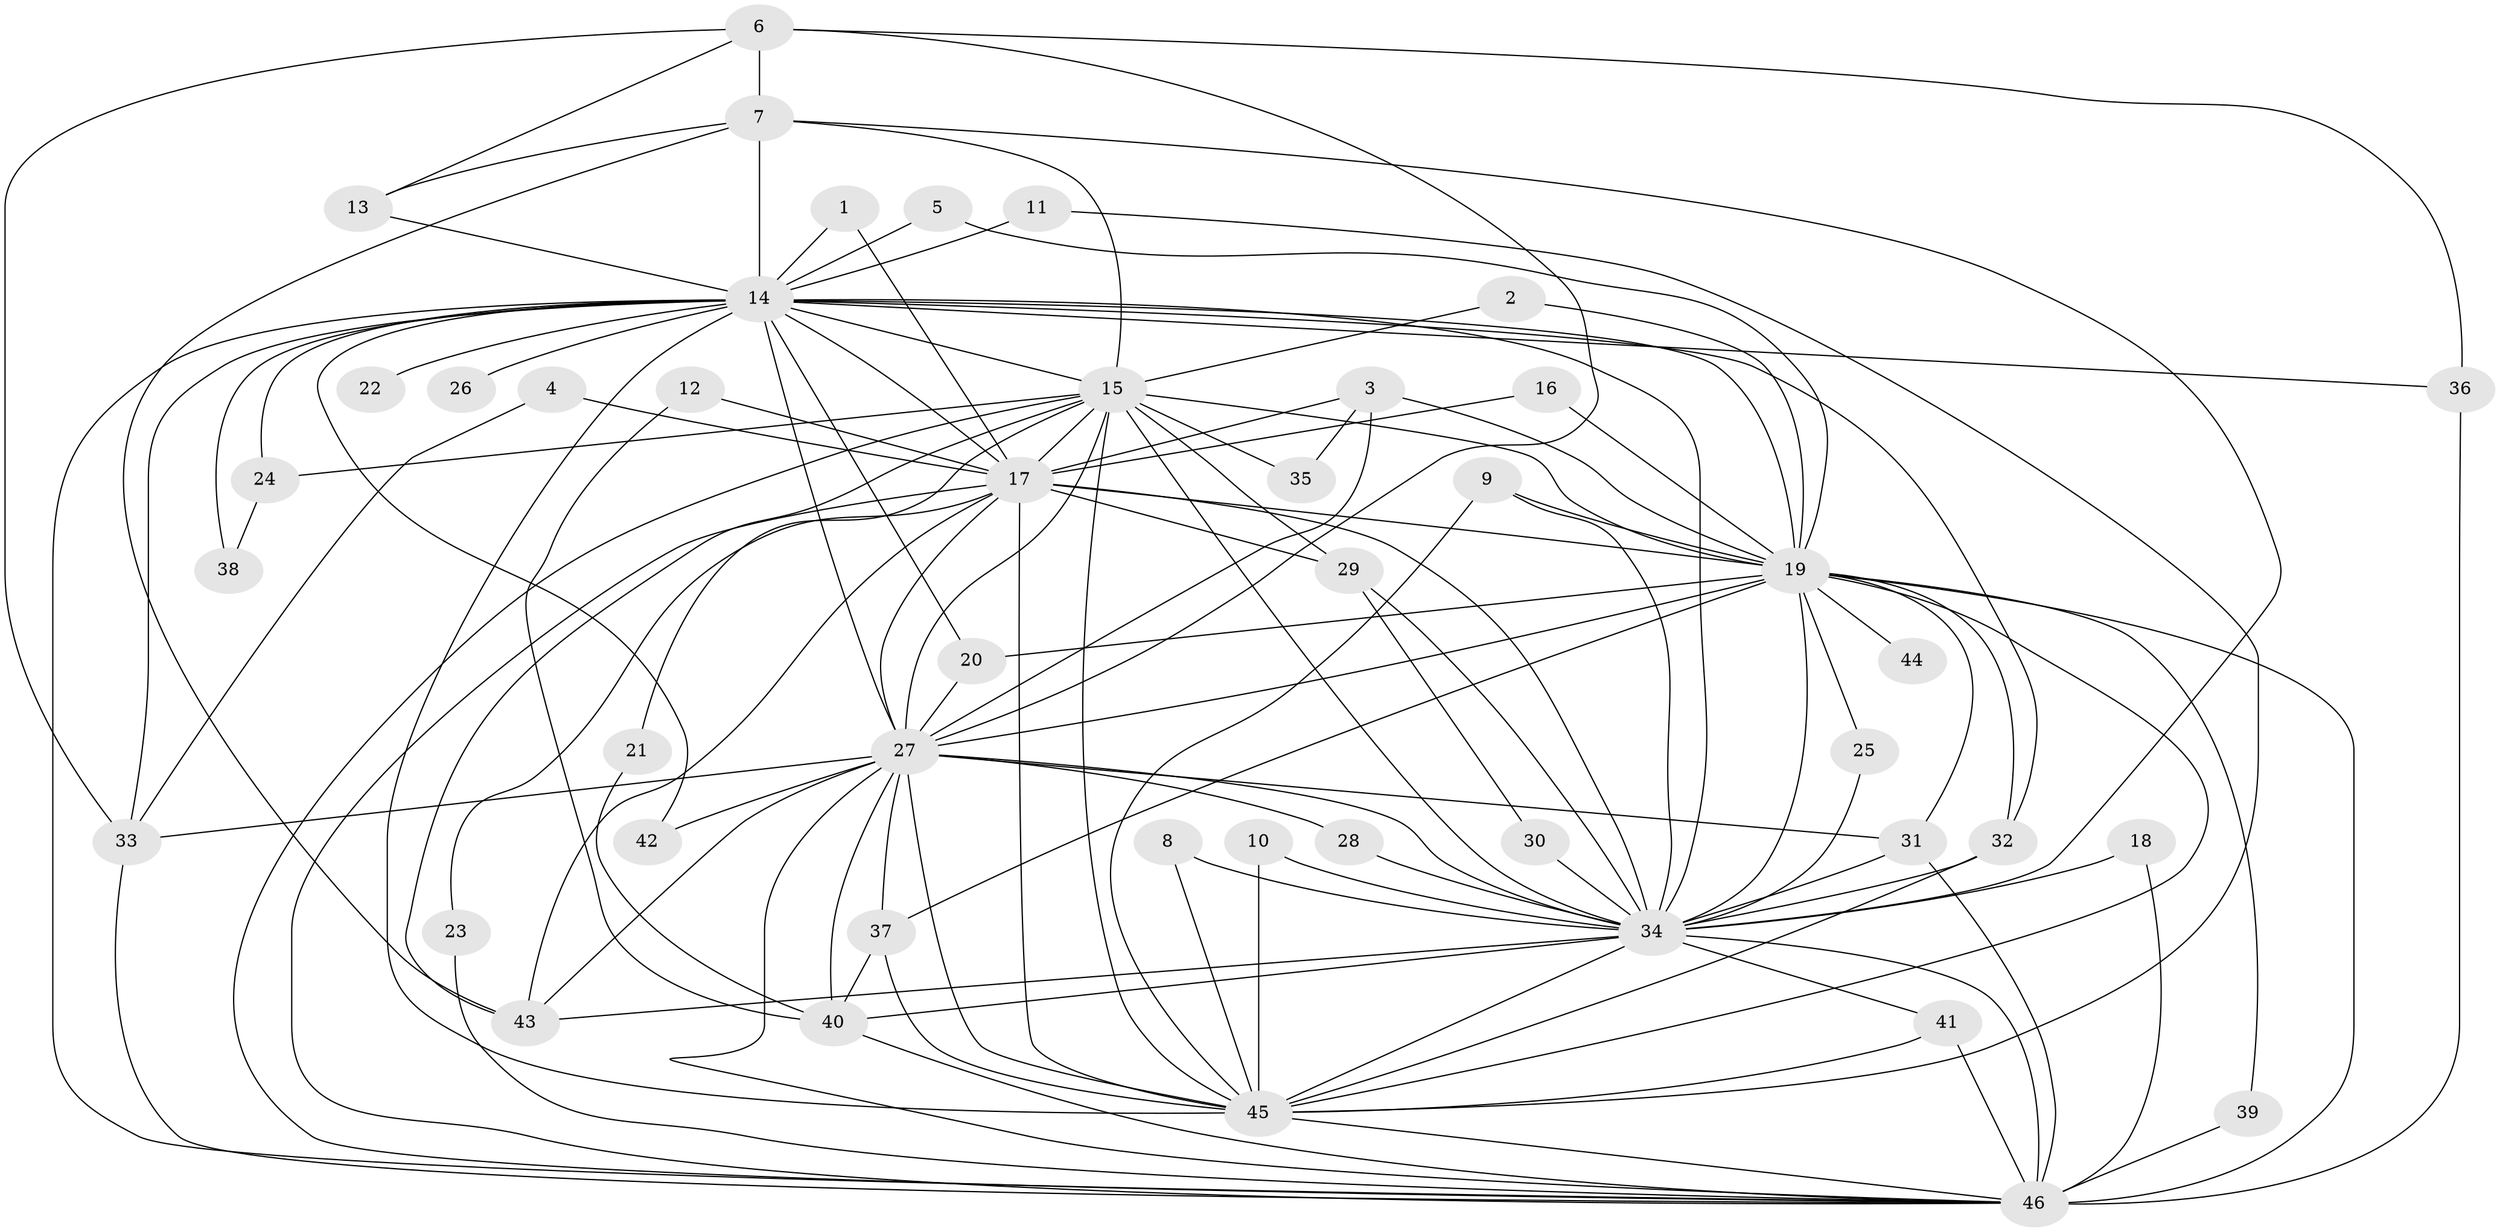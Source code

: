 // original degree distribution, {19: 0.01098901098901099, 17: 0.01098901098901099, 30: 0.01098901098901099, 20: 0.01098901098901099, 21: 0.02197802197802198, 18: 0.02197802197802198, 25: 0.01098901098901099, 13: 0.01098901098901099, 6: 0.03296703296703297, 2: 0.5604395604395604, 4: 0.07692307692307693, 3: 0.1978021978021978, 5: 0.02197802197802198}
// Generated by graph-tools (version 1.1) at 2025/49/03/09/25 03:49:41]
// undirected, 46 vertices, 121 edges
graph export_dot {
graph [start="1"]
  node [color=gray90,style=filled];
  1;
  2;
  3;
  4;
  5;
  6;
  7;
  8;
  9;
  10;
  11;
  12;
  13;
  14;
  15;
  16;
  17;
  18;
  19;
  20;
  21;
  22;
  23;
  24;
  25;
  26;
  27;
  28;
  29;
  30;
  31;
  32;
  33;
  34;
  35;
  36;
  37;
  38;
  39;
  40;
  41;
  42;
  43;
  44;
  45;
  46;
  1 -- 14 [weight=1.0];
  1 -- 17 [weight=1.0];
  2 -- 15 [weight=1.0];
  2 -- 19 [weight=1.0];
  3 -- 17 [weight=1.0];
  3 -- 19 [weight=2.0];
  3 -- 27 [weight=1.0];
  3 -- 35 [weight=1.0];
  4 -- 17 [weight=1.0];
  4 -- 33 [weight=1.0];
  5 -- 14 [weight=1.0];
  5 -- 19 [weight=1.0];
  6 -- 7 [weight=1.0];
  6 -- 13 [weight=1.0];
  6 -- 27 [weight=1.0];
  6 -- 33 [weight=1.0];
  6 -- 36 [weight=1.0];
  7 -- 13 [weight=1.0];
  7 -- 14 [weight=1.0];
  7 -- 15 [weight=1.0];
  7 -- 34 [weight=1.0];
  7 -- 43 [weight=1.0];
  8 -- 34 [weight=1.0];
  8 -- 45 [weight=1.0];
  9 -- 19 [weight=1.0];
  9 -- 34 [weight=1.0];
  9 -- 45 [weight=1.0];
  10 -- 34 [weight=1.0];
  10 -- 45 [weight=1.0];
  11 -- 14 [weight=1.0];
  11 -- 45 [weight=1.0];
  12 -- 17 [weight=1.0];
  12 -- 40 [weight=1.0];
  13 -- 14 [weight=1.0];
  14 -- 15 [weight=2.0];
  14 -- 17 [weight=1.0];
  14 -- 19 [weight=2.0];
  14 -- 20 [weight=1.0];
  14 -- 22 [weight=1.0];
  14 -- 24 [weight=2.0];
  14 -- 26 [weight=1.0];
  14 -- 27 [weight=2.0];
  14 -- 32 [weight=1.0];
  14 -- 33 [weight=2.0];
  14 -- 34 [weight=2.0];
  14 -- 36 [weight=1.0];
  14 -- 38 [weight=1.0];
  14 -- 42 [weight=1.0];
  14 -- 45 [weight=2.0];
  14 -- 46 [weight=1.0];
  15 -- 17 [weight=1.0];
  15 -- 19 [weight=2.0];
  15 -- 21 [weight=1.0];
  15 -- 24 [weight=1.0];
  15 -- 27 [weight=1.0];
  15 -- 29 [weight=1.0];
  15 -- 34 [weight=2.0];
  15 -- 35 [weight=1.0];
  15 -- 43 [weight=1.0];
  15 -- 45 [weight=2.0];
  15 -- 46 [weight=1.0];
  16 -- 17 [weight=1.0];
  16 -- 19 [weight=1.0];
  17 -- 19 [weight=2.0];
  17 -- 23 [weight=1.0];
  17 -- 27 [weight=2.0];
  17 -- 29 [weight=2.0];
  17 -- 34 [weight=3.0];
  17 -- 43 [weight=1.0];
  17 -- 45 [weight=1.0];
  17 -- 46 [weight=1.0];
  18 -- 34 [weight=1.0];
  18 -- 46 [weight=1.0];
  19 -- 20 [weight=1.0];
  19 -- 25 [weight=1.0];
  19 -- 27 [weight=3.0];
  19 -- 31 [weight=1.0];
  19 -- 32 [weight=1.0];
  19 -- 34 [weight=5.0];
  19 -- 37 [weight=1.0];
  19 -- 39 [weight=1.0];
  19 -- 44 [weight=1.0];
  19 -- 45 [weight=2.0];
  19 -- 46 [weight=3.0];
  20 -- 27 [weight=1.0];
  21 -- 40 [weight=1.0];
  23 -- 46 [weight=1.0];
  24 -- 38 [weight=1.0];
  25 -- 34 [weight=1.0];
  27 -- 28 [weight=1.0];
  27 -- 31 [weight=1.0];
  27 -- 33 [weight=1.0];
  27 -- 34 [weight=2.0];
  27 -- 37 [weight=1.0];
  27 -- 40 [weight=1.0];
  27 -- 42 [weight=1.0];
  27 -- 43 [weight=1.0];
  27 -- 45 [weight=1.0];
  27 -- 46 [weight=1.0];
  28 -- 34 [weight=1.0];
  29 -- 30 [weight=1.0];
  29 -- 34 [weight=1.0];
  30 -- 34 [weight=2.0];
  31 -- 34 [weight=1.0];
  31 -- 46 [weight=1.0];
  32 -- 34 [weight=2.0];
  32 -- 45 [weight=1.0];
  33 -- 46 [weight=1.0];
  34 -- 40 [weight=1.0];
  34 -- 41 [weight=1.0];
  34 -- 43 [weight=1.0];
  34 -- 45 [weight=3.0];
  34 -- 46 [weight=2.0];
  36 -- 46 [weight=1.0];
  37 -- 40 [weight=1.0];
  37 -- 45 [weight=1.0];
  39 -- 46 [weight=1.0];
  40 -- 46 [weight=1.0];
  41 -- 45 [weight=1.0];
  41 -- 46 [weight=1.0];
  45 -- 46 [weight=1.0];
}
